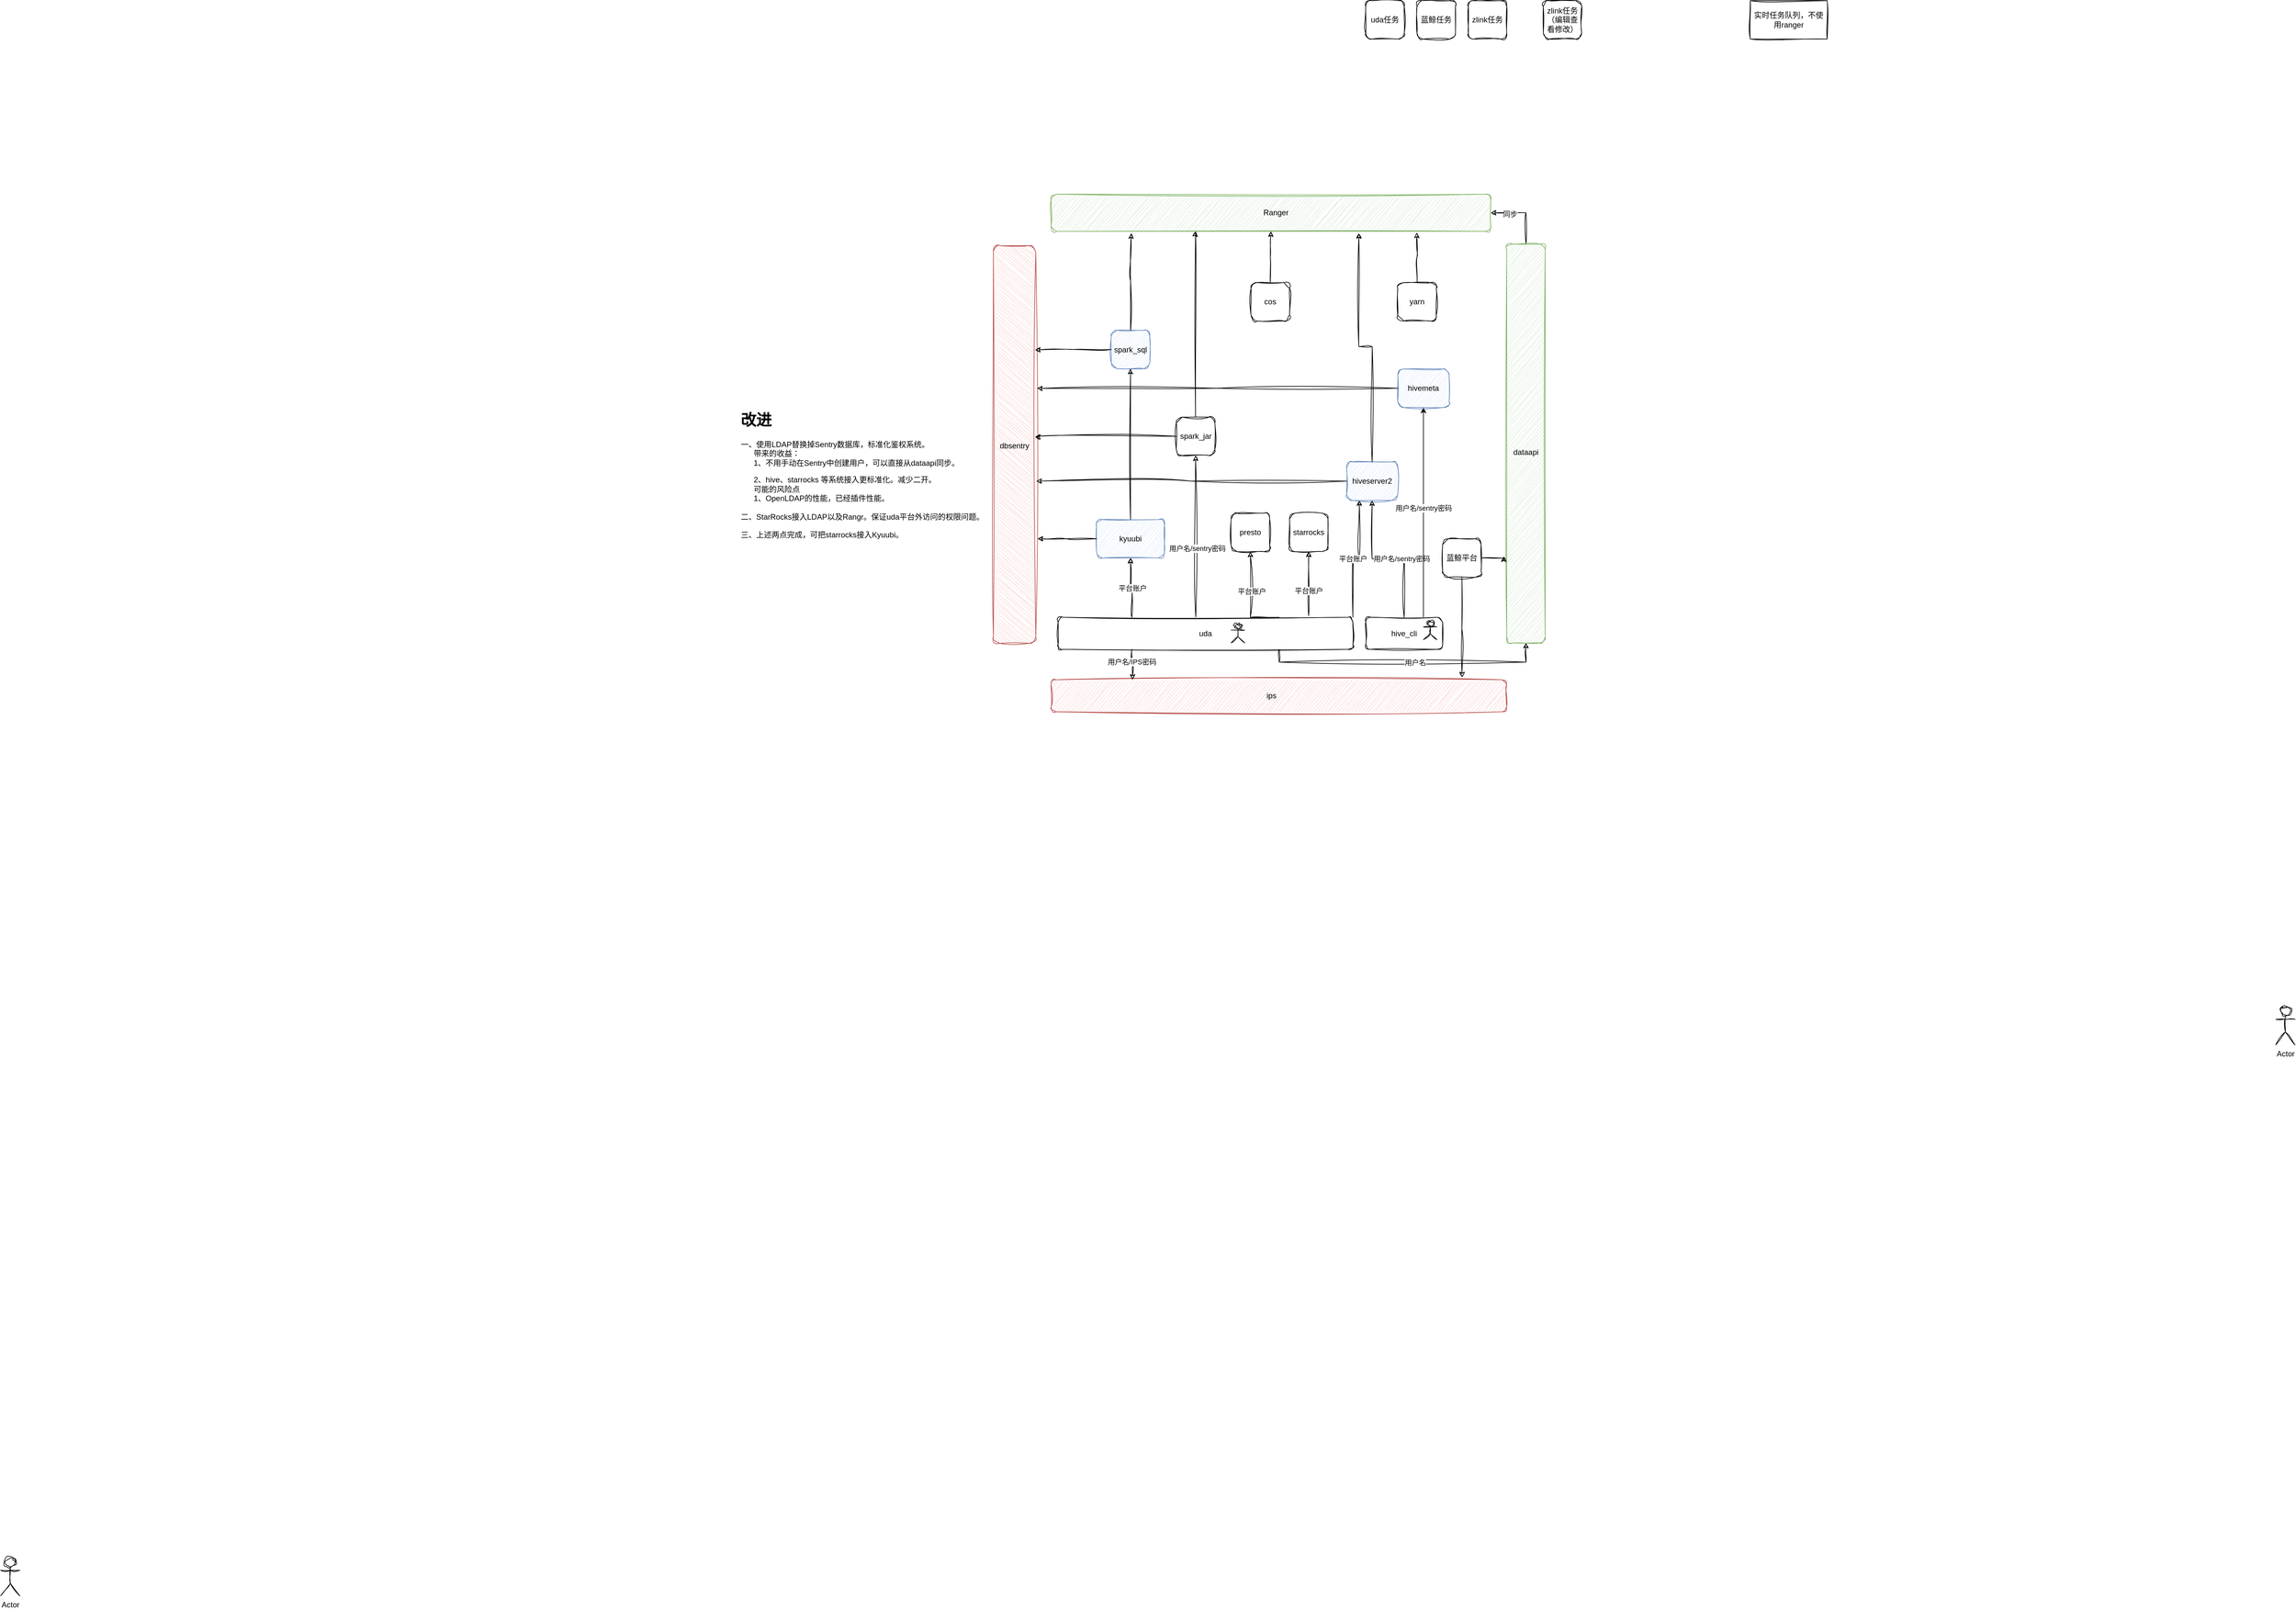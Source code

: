 <mxfile version="23.1.7" type="github">
  <diagram name="第 1 页" id="qP9gnh5afh9dPClMvoWA">
    <mxGraphModel dx="3341" dy="965" grid="1" gridSize="10" guides="1" tooltips="1" connect="1" arrows="1" fold="1" page="1" pageScale="1" pageWidth="827" pageHeight="1169" math="0" shadow="0">
      <root>
        <mxCell id="0" />
        <mxCell id="1" parent="0" />
        <mxCell id="mMMAuUwcqILH_Vkwu0sa-160" style="edgeStyle=orthogonalEdgeStyle;rounded=0;orthogonalLoop=1;jettySize=auto;html=1;exitX=0.5;exitY=0;exitDx=0;exitDy=0;entryX=1;entryY=0.5;entryDx=0;entryDy=0;sketch=1;curveFitting=1;jiggle=2;" edge="1" parent="1" source="mMMAuUwcqILH_Vkwu0sa-4" target="mMMAuUwcqILH_Vkwu0sa-9">
          <mxGeometry relative="1" as="geometry" />
        </mxCell>
        <mxCell id="mMMAuUwcqILH_Vkwu0sa-161" value="同步" style="edgeLabel;html=1;align=center;verticalAlign=middle;resizable=0;points=[];" vertex="1" connectable="0" parent="mMMAuUwcqILH_Vkwu0sa-160">
          <mxGeometry x="0.426" y="2" relative="1" as="geometry">
            <mxPoint as="offset" />
          </mxGeometry>
        </mxCell>
        <mxCell id="mMMAuUwcqILH_Vkwu0sa-4" value="" style="rounded=1;whiteSpace=wrap;html=1;sketch=1;curveFitting=1;jiggle=2;fillColor=#d5e8d4;strokeColor=#82b366;rotation=0;" vertex="1" parent="1">
          <mxGeometry x="700" y="390" width="60" height="622.5" as="geometry" />
        </mxCell>
        <mxCell id="mMMAuUwcqILH_Vkwu0sa-7" value="spark_sql" style="rounded=1;whiteSpace=wrap;html=1;sketch=1;curveFitting=1;jiggle=2;fillColor=#dae8fc;strokeColor=#6c8ebf;" vertex="1" parent="1">
          <mxGeometry x="83" y="524.5" width="60" height="60" as="geometry" />
        </mxCell>
        <mxCell id="mMMAuUwcqILH_Vkwu0sa-9" value="" style="rounded=1;whiteSpace=wrap;html=1;sketch=1;curveFitting=1;jiggle=2;fillColor=#d5e8d4;strokeColor=#82b366;rotation=90;direction=north;" vertex="1" parent="1">
          <mxGeometry x="303" y="-1.96" width="58.05" height="686.09" as="geometry" />
        </mxCell>
        <mxCell id="mMMAuUwcqILH_Vkwu0sa-198" style="edgeStyle=orthogonalEdgeStyle;rounded=0;orthogonalLoop=1;jettySize=auto;html=1;exitX=0.5;exitY=0;exitDx=0;exitDy=0;entryX=0.5;entryY=1;entryDx=0;entryDy=0;sketch=1;curveFitting=1;jiggle=2;" edge="1" parent="1" source="mMMAuUwcqILH_Vkwu0sa-10" target="mMMAuUwcqILH_Vkwu0sa-9">
          <mxGeometry relative="1" as="geometry" />
        </mxCell>
        <mxCell id="mMMAuUwcqILH_Vkwu0sa-10" value="cos" style="rounded=1;whiteSpace=wrap;html=1;sketch=1;curveFitting=1;jiggle=2;" vertex="1" parent="1">
          <mxGeometry x="301.05" y="450" width="60" height="60" as="geometry" />
        </mxCell>
        <mxCell id="mMMAuUwcqILH_Vkwu0sa-12" value="zlink任务（编辑查看修改）" style="rounded=1;whiteSpace=wrap;html=1;sketch=1;curveFitting=1;jiggle=2;" vertex="1" parent="1">
          <mxGeometry x="757" y="10" width="60" height="60" as="geometry" />
        </mxCell>
        <mxCell id="mMMAuUwcqILH_Vkwu0sa-13" value="uda任务" style="rounded=1;whiteSpace=wrap;html=1;sketch=1;curveFitting=1;jiggle=2;" vertex="1" parent="1">
          <mxGeometry x="480" y="10" width="60" height="60" as="geometry" />
        </mxCell>
        <mxCell id="mMMAuUwcqILH_Vkwu0sa-14" value="蓝鲸任务" style="rounded=1;whiteSpace=wrap;html=1;sketch=1;curveFitting=1;jiggle=2;" vertex="1" parent="1">
          <mxGeometry x="560" y="10" width="60" height="60" as="geometry" />
        </mxCell>
        <mxCell id="mMMAuUwcqILH_Vkwu0sa-15" value="zlink任务" style="rounded=1;whiteSpace=wrap;html=1;sketch=1;curveFitting=1;jiggle=2;" vertex="1" parent="1">
          <mxGeometry x="640" y="10" width="60" height="60" as="geometry" />
        </mxCell>
        <mxCell id="mMMAuUwcqILH_Vkwu0sa-16" value="实时任务队列，不使用ranger" style="whiteSpace=wrap;html=1;sketch=1;curveFitting=1;jiggle=2;" vertex="1" parent="1">
          <mxGeometry x="1080" y="10" width="120" height="60" as="geometry" />
        </mxCell>
        <mxCell id="mMMAuUwcqILH_Vkwu0sa-18" value="Actor" style="shape=umlActor;verticalLabelPosition=bottom;verticalAlign=top;html=1;outlineConnect=0;sketch=1;curveFitting=1;jiggle=2;" vertex="1" parent="1">
          <mxGeometry x="1900" y="1580" width="30" height="60" as="geometry" />
        </mxCell>
        <mxCell id="mMMAuUwcqILH_Vkwu0sa-19" value="Actor" style="shape=umlActor;verticalLabelPosition=bottom;verticalAlign=top;html=1;outlineConnect=0;sketch=1;curveFitting=1;jiggle=2;" vertex="1" parent="1">
          <mxGeometry x="-1650" y="2440" width="30" height="60" as="geometry" />
        </mxCell>
        <mxCell id="mMMAuUwcqILH_Vkwu0sa-21" value="" style="rounded=1;whiteSpace=wrap;html=1;sketch=1;curveFitting=1;jiggle=2;fillColor=#f8cecc;strokeColor=#b85450;rotation=-90;" vertex="1" parent="1">
          <mxGeometry x="-378.28" y="669.77" width="620.66" height="66.09" as="geometry" />
        </mxCell>
        <mxCell id="mMMAuUwcqILH_Vkwu0sa-23" value="" style="rounded=1;whiteSpace=wrap;html=1;sketch=1;curveFitting=1;jiggle=2;fillColor=#f8cecc;strokeColor=#b85450;rotation=0;" vertex="1" parent="1">
          <mxGeometry x="-11" y="1070" width="711" height="50" as="geometry" />
        </mxCell>
        <mxCell id="mMMAuUwcqILH_Vkwu0sa-97" style="edgeStyle=orthogonalEdgeStyle;rounded=0;orthogonalLoop=1;jettySize=auto;html=1;exitX=0.25;exitY=0;exitDx=0;exitDy=0;entryX=0.5;entryY=1;entryDx=0;entryDy=0;sketch=1;curveFitting=1;jiggle=2;" edge="1" parent="1" source="mMMAuUwcqILH_Vkwu0sa-27" target="mMMAuUwcqILH_Vkwu0sa-48">
          <mxGeometry relative="1" as="geometry" />
        </mxCell>
        <mxCell id="mMMAuUwcqILH_Vkwu0sa-136" value="平台账户" style="edgeLabel;html=1;align=center;verticalAlign=middle;resizable=0;points=[];" vertex="1" connectable="0" parent="mMMAuUwcqILH_Vkwu0sa-97">
          <mxGeometry x="-0.031" y="-1" relative="1" as="geometry">
            <mxPoint as="offset" />
          </mxGeometry>
        </mxCell>
        <mxCell id="mMMAuUwcqILH_Vkwu0sa-124" style="edgeStyle=orthogonalEdgeStyle;rounded=0;orthogonalLoop=1;jettySize=auto;html=1;exitX=0.75;exitY=1;exitDx=0;exitDy=0;entryX=0.5;entryY=1;entryDx=0;entryDy=0;sketch=1;curveFitting=1;jiggle=2;" edge="1" parent="1" source="mMMAuUwcqILH_Vkwu0sa-27" target="mMMAuUwcqILH_Vkwu0sa-4">
          <mxGeometry relative="1" as="geometry" />
        </mxCell>
        <mxCell id="mMMAuUwcqILH_Vkwu0sa-125" value="用户名" style="edgeLabel;html=1;align=center;verticalAlign=middle;resizable=0;points=[];" vertex="1" connectable="0" parent="mMMAuUwcqILH_Vkwu0sa-124">
          <mxGeometry x="0.067" relative="1" as="geometry">
            <mxPoint as="offset" />
          </mxGeometry>
        </mxCell>
        <mxCell id="mMMAuUwcqILH_Vkwu0sa-128" style="edgeStyle=orthogonalEdgeStyle;rounded=0;orthogonalLoop=1;jettySize=auto;html=1;exitX=1;exitY=0;exitDx=0;exitDy=0;entryX=0.25;entryY=1;entryDx=0;entryDy=0;sketch=1;curveFitting=1;jiggle=2;" edge="1" parent="1" source="mMMAuUwcqILH_Vkwu0sa-27" target="mMMAuUwcqILH_Vkwu0sa-30">
          <mxGeometry relative="1" as="geometry" />
        </mxCell>
        <mxCell id="mMMAuUwcqILH_Vkwu0sa-131" value="平台账户" style="edgeLabel;html=1;align=center;verticalAlign=middle;resizable=0;points=[];" vertex="1" connectable="0" parent="mMMAuUwcqILH_Vkwu0sa-128">
          <mxGeometry x="0.062" y="2" relative="1" as="geometry">
            <mxPoint x="-8" as="offset" />
          </mxGeometry>
        </mxCell>
        <mxCell id="mMMAuUwcqILH_Vkwu0sa-129" style="edgeStyle=orthogonalEdgeStyle;rounded=0;orthogonalLoop=1;jettySize=auto;html=1;exitX=0.75;exitY=0;exitDx=0;exitDy=0;entryX=0.5;entryY=1;entryDx=0;entryDy=0;sketch=1;curveFitting=1;jiggle=2;" edge="1" parent="1" source="mMMAuUwcqILH_Vkwu0sa-27" target="mMMAuUwcqILH_Vkwu0sa-89">
          <mxGeometry relative="1" as="geometry">
            <Array as="points">
              <mxPoint x="300" y="973" />
            </Array>
          </mxGeometry>
        </mxCell>
        <mxCell id="mMMAuUwcqILH_Vkwu0sa-130" value="平台账户" style="edgeLabel;html=1;align=center;verticalAlign=middle;resizable=0;points=[];" vertex="1" connectable="0" parent="mMMAuUwcqILH_Vkwu0sa-129">
          <mxGeometry x="0.157" y="-2" relative="1" as="geometry">
            <mxPoint as="offset" />
          </mxGeometry>
        </mxCell>
        <mxCell id="mMMAuUwcqILH_Vkwu0sa-27" value="uda" style="rounded=1;whiteSpace=wrap;html=1;sketch=1;curveFitting=1;jiggle=2;" vertex="1" parent="1">
          <mxGeometry y="972.5" width="460" height="50" as="geometry" />
        </mxCell>
        <mxCell id="mMMAuUwcqILH_Vkwu0sa-30" value="hiveserver2" style="rounded=1;whiteSpace=wrap;html=1;sketch=1;curveFitting=1;jiggle=2;fillColor=#dae8fc;strokeColor=#6c8ebf;" vertex="1" parent="1">
          <mxGeometry x="450" y="730" width="80" height="60" as="geometry" />
        </mxCell>
        <mxCell id="mMMAuUwcqILH_Vkwu0sa-182" style="edgeStyle=orthogonalEdgeStyle;rounded=0;orthogonalLoop=1;jettySize=auto;html=1;exitX=0.5;exitY=0;exitDx=0;exitDy=0;entryX=0.5;entryY=1;entryDx=0;entryDy=0;sketch=1;curveFitting=1;jiggle=2;" edge="1" parent="1" source="mMMAuUwcqILH_Vkwu0sa-48" target="mMMAuUwcqILH_Vkwu0sa-7">
          <mxGeometry relative="1" as="geometry" />
        </mxCell>
        <mxCell id="mMMAuUwcqILH_Vkwu0sa-48" value="kyuubi" style="rounded=1;whiteSpace=wrap;html=1;sketch=1;curveFitting=1;jiggle=2;fillColor=#dae8fc;strokeColor=#6c8ebf;" vertex="1" parent="1">
          <mxGeometry x="60" y="820" width="106" height="60" as="geometry" />
        </mxCell>
        <mxCell id="mMMAuUwcqILH_Vkwu0sa-49" value="" style="shape=umlActor;verticalLabelPosition=bottom;verticalAlign=top;html=1;outlineConnect=0;sketch=1;curveFitting=1;jiggle=2;" vertex="1" parent="1">
          <mxGeometry x="270" y="982.5" width="21" height="30" as="geometry" />
        </mxCell>
        <mxCell id="mMMAuUwcqILH_Vkwu0sa-121" style="edgeStyle=orthogonalEdgeStyle;rounded=0;orthogonalLoop=1;jettySize=auto;html=1;exitX=0.5;exitY=0;exitDx=0;exitDy=0;entryX=0.5;entryY=1;entryDx=0;entryDy=0;sketch=1;curveFitting=1;jiggle=2;" edge="1" parent="1" source="mMMAuUwcqILH_Vkwu0sa-50" target="mMMAuUwcqILH_Vkwu0sa-30">
          <mxGeometry relative="1" as="geometry" />
        </mxCell>
        <mxCell id="mMMAuUwcqILH_Vkwu0sa-122" value="用户名/sentry密码" style="edgeLabel;html=1;align=center;verticalAlign=middle;resizable=0;points=[];" vertex="1" connectable="0" parent="mMMAuUwcqILH_Vkwu0sa-121">
          <mxGeometry x="-0.173" y="-1" relative="1" as="geometry">
            <mxPoint as="offset" />
          </mxGeometry>
        </mxCell>
        <mxCell id="mMMAuUwcqILH_Vkwu0sa-145" style="edgeStyle=orthogonalEdgeStyle;rounded=0;orthogonalLoop=1;jettySize=auto;html=1;exitX=0.75;exitY=0;exitDx=0;exitDy=0;entryX=0.5;entryY=1;entryDx=0;entryDy=0;" edge="1" parent="1" source="mMMAuUwcqILH_Vkwu0sa-50" target="mMMAuUwcqILH_Vkwu0sa-141">
          <mxGeometry relative="1" as="geometry" />
        </mxCell>
        <mxCell id="mMMAuUwcqILH_Vkwu0sa-146" value="用户名/sentry密码" style="edgeLabel;html=1;align=center;verticalAlign=middle;resizable=0;points=[];" vertex="1" connectable="0" parent="mMMAuUwcqILH_Vkwu0sa-145">
          <mxGeometry x="0.043" relative="1" as="geometry">
            <mxPoint as="offset" />
          </mxGeometry>
        </mxCell>
        <mxCell id="mMMAuUwcqILH_Vkwu0sa-50" value="hive_cli" style="rounded=1;whiteSpace=wrap;html=1;sketch=1;curveFitting=1;jiggle=2;" vertex="1" parent="1">
          <mxGeometry x="480" y="972.5" width="120" height="50" as="geometry" />
        </mxCell>
        <mxCell id="mMMAuUwcqILH_Vkwu0sa-89" value="presto" style="rounded=1;whiteSpace=wrap;html=1;sketch=1;curveFitting=1;jiggle=2;" vertex="1" parent="1">
          <mxGeometry x="270" y="810" width="60" height="60" as="geometry" />
        </mxCell>
        <mxCell id="mMMAuUwcqILH_Vkwu0sa-90" value="蓝鲸平台" style="rounded=1;whiteSpace=wrap;html=1;sketch=1;curveFitting=1;jiggle=2;" vertex="1" parent="1">
          <mxGeometry x="600" y="850" width="60" height="60" as="geometry" />
        </mxCell>
        <mxCell id="mMMAuUwcqILH_Vkwu0sa-120" value="" style="shape=umlActor;verticalLabelPosition=bottom;verticalAlign=top;html=1;outlineConnect=0;sketch=1;curveFitting=1;jiggle=2;" vertex="1" parent="1">
          <mxGeometry x="570" y="977.5" width="21" height="30" as="geometry" />
        </mxCell>
        <mxCell id="mMMAuUwcqILH_Vkwu0sa-132" style="edgeStyle=orthogonalEdgeStyle;rounded=0;orthogonalLoop=1;jettySize=auto;html=1;exitX=0.5;exitY=0;exitDx=0;exitDy=0;entryX=0.7;entryY=1.05;entryDx=0;entryDy=0;entryPerimeter=0;sketch=1;curveFitting=1;jiggle=2;" edge="1" parent="1" source="mMMAuUwcqILH_Vkwu0sa-30" target="mMMAuUwcqILH_Vkwu0sa-9">
          <mxGeometry relative="1" as="geometry" />
        </mxCell>
        <mxCell id="mMMAuUwcqILH_Vkwu0sa-134" value="spark_jar" style="rounded=1;whiteSpace=wrap;html=1;sketch=1;curveFitting=1;jiggle=2;" vertex="1" parent="1">
          <mxGeometry x="184.5" y="660" width="60" height="60" as="geometry" />
        </mxCell>
        <mxCell id="mMMAuUwcqILH_Vkwu0sa-139" style="edgeStyle=orthogonalEdgeStyle;rounded=0;orthogonalLoop=1;jettySize=auto;html=1;exitX=0.5;exitY=0;exitDx=0;exitDy=0;sketch=1;curveFitting=1;jiggle=2;" edge="1" parent="1" source="mMMAuUwcqILH_Vkwu0sa-134">
          <mxGeometry relative="1" as="geometry">
            <mxPoint x="215" y="370" as="targetPoint" />
            <Array as="points">
              <mxPoint x="215" y="373" />
            </Array>
          </mxGeometry>
        </mxCell>
        <mxCell id="mMMAuUwcqILH_Vkwu0sa-141" value="hivemeta" style="rounded=1;whiteSpace=wrap;html=1;sketch=1;curveFitting=1;jiggle=2;fillColor=#dae8fc;strokeColor=#6c8ebf;" vertex="1" parent="1">
          <mxGeometry x="530" y="585" width="80" height="60" as="geometry" />
        </mxCell>
        <mxCell id="mMMAuUwcqILH_Vkwu0sa-153" style="edgeStyle=orthogonalEdgeStyle;rounded=0;orthogonalLoop=1;jettySize=auto;html=1;exitX=0.5;exitY=1;exitDx=0;exitDy=0;" edge="1" parent="1" source="mMMAuUwcqILH_Vkwu0sa-23" target="mMMAuUwcqILH_Vkwu0sa-23">
          <mxGeometry relative="1" as="geometry" />
        </mxCell>
        <mxCell id="mMMAuUwcqILH_Vkwu0sa-155" value="Ranger" style="text;html=1;align=center;verticalAlign=middle;whiteSpace=wrap;rounded=0;" vertex="1" parent="1">
          <mxGeometry x="310" y="326.09" width="60" height="30" as="geometry" />
        </mxCell>
        <mxCell id="mMMAuUwcqILH_Vkwu0sa-156" value="dbsentry" style="text;html=1;align=center;verticalAlign=middle;whiteSpace=wrap;rounded=0;" vertex="1" parent="1">
          <mxGeometry x="-97.96" y="690" width="60" height="30" as="geometry" />
        </mxCell>
        <mxCell id="mMMAuUwcqILH_Vkwu0sa-157" value="dataapi" style="text;html=1;align=center;verticalAlign=middle;whiteSpace=wrap;rounded=0;" vertex="1" parent="1">
          <mxGeometry x="700" y="700" width="60" height="30" as="geometry" />
        </mxCell>
        <mxCell id="mMMAuUwcqILH_Vkwu0sa-158" value="ips" style="text;html=1;align=center;verticalAlign=middle;whiteSpace=wrap;rounded=0;" vertex="1" parent="1">
          <mxGeometry x="303" y="1080" width="60" height="30" as="geometry" />
        </mxCell>
        <mxCell id="mMMAuUwcqILH_Vkwu0sa-164" style="edgeStyle=orthogonalEdgeStyle;rounded=0;orthogonalLoop=1;jettySize=auto;html=1;exitX=0.25;exitY=1;exitDx=0;exitDy=0;entryX=0.179;entryY=0;entryDx=0;entryDy=0;entryPerimeter=0;sketch=1;curveFitting=1;jiggle=2;" edge="1" parent="1" source="mMMAuUwcqILH_Vkwu0sa-27" target="mMMAuUwcqILH_Vkwu0sa-23">
          <mxGeometry relative="1" as="geometry" />
        </mxCell>
        <mxCell id="mMMAuUwcqILH_Vkwu0sa-165" value="用户名/IPS密码" style="edgeLabel;html=1;align=center;verticalAlign=middle;resizable=0;points=[];" vertex="1" connectable="0" parent="mMMAuUwcqILH_Vkwu0sa-164">
          <mxGeometry x="-0.234" relative="1" as="geometry">
            <mxPoint y="1" as="offset" />
          </mxGeometry>
        </mxCell>
        <mxCell id="mMMAuUwcqILH_Vkwu0sa-175" style="edgeStyle=orthogonalEdgeStyle;rounded=0;orthogonalLoop=1;jettySize=auto;html=1;exitX=0;exitY=0.5;exitDx=0;exitDy=0;entryX=0.408;entryY=1.014;entryDx=0;entryDy=0;entryPerimeter=0;sketch=1;curveFitting=1;jiggle=2;" edge="1" parent="1" source="mMMAuUwcqILH_Vkwu0sa-30" target="mMMAuUwcqILH_Vkwu0sa-21">
          <mxGeometry relative="1" as="geometry" />
        </mxCell>
        <mxCell id="mMMAuUwcqILH_Vkwu0sa-179" style="edgeStyle=orthogonalEdgeStyle;rounded=0;orthogonalLoop=1;jettySize=auto;html=1;exitX=0;exitY=0.5;exitDx=0;exitDy=0;entryX=0.263;entryY=1.044;entryDx=0;entryDy=0;entryPerimeter=0;sketch=1;curveFitting=1;jiggle=2;" edge="1" parent="1" source="mMMAuUwcqILH_Vkwu0sa-48" target="mMMAuUwcqILH_Vkwu0sa-21">
          <mxGeometry relative="1" as="geometry" />
        </mxCell>
        <mxCell id="mMMAuUwcqILH_Vkwu0sa-181" style="edgeStyle=orthogonalEdgeStyle;rounded=0;orthogonalLoop=1;jettySize=auto;html=1;exitX=0;exitY=0.5;exitDx=0;exitDy=0;entryX=0.519;entryY=0.983;entryDx=0;entryDy=0;entryPerimeter=0;sketch=1;curveFitting=1;jiggle=2;" edge="1" parent="1" source="mMMAuUwcqILH_Vkwu0sa-134" target="mMMAuUwcqILH_Vkwu0sa-21">
          <mxGeometry relative="1" as="geometry">
            <Array as="points">
              <mxPoint x="-33" y="690" />
              <mxPoint x="-33" y="691" />
            </Array>
          </mxGeometry>
        </mxCell>
        <mxCell id="mMMAuUwcqILH_Vkwu0sa-183" style="edgeStyle=orthogonalEdgeStyle;rounded=0;orthogonalLoop=1;jettySize=auto;html=1;exitX=0.5;exitY=0;exitDx=0;exitDy=0;entryX=0.182;entryY=1.05;entryDx=0;entryDy=0;entryPerimeter=0;sketch=1;curveFitting=1;jiggle=2;" edge="1" parent="1" source="mMMAuUwcqILH_Vkwu0sa-7" target="mMMAuUwcqILH_Vkwu0sa-9">
          <mxGeometry relative="1" as="geometry" />
        </mxCell>
        <mxCell id="mMMAuUwcqILH_Vkwu0sa-184" style="edgeStyle=orthogonalEdgeStyle;rounded=0;orthogonalLoop=1;jettySize=auto;html=1;exitX=0;exitY=0.5;exitDx=0;exitDy=0;entryX=0.738;entryY=0.983;entryDx=0;entryDy=0;entryPerimeter=0;sketch=1;curveFitting=1;jiggle=2;" edge="1" parent="1" source="mMMAuUwcqILH_Vkwu0sa-7" target="mMMAuUwcqILH_Vkwu0sa-21">
          <mxGeometry relative="1" as="geometry" />
        </mxCell>
        <mxCell id="mMMAuUwcqILH_Vkwu0sa-186" value="" style="endArrow=classic;html=1;rounded=0;entryX=0.5;entryY=1;entryDx=0;entryDy=0;exitX=0.467;exitY=-0.01;exitDx=0;exitDy=0;exitPerimeter=0;sketch=1;curveFitting=1;jiggle=2;" edge="1" parent="1" source="mMMAuUwcqILH_Vkwu0sa-27" target="mMMAuUwcqILH_Vkwu0sa-134">
          <mxGeometry width="50" height="50" relative="1" as="geometry">
            <mxPoint x="220" y="970" as="sourcePoint" />
            <mxPoint x="260" y="920" as="targetPoint" />
          </mxGeometry>
        </mxCell>
        <mxCell id="mMMAuUwcqILH_Vkwu0sa-187" value="用户名/sentry密码" style="edgeLabel;html=1;align=center;verticalAlign=middle;resizable=0;points=[];" vertex="1" connectable="0" parent="mMMAuUwcqILH_Vkwu0sa-186">
          <mxGeometry x="-0.147" y="-2" relative="1" as="geometry">
            <mxPoint as="offset" />
          </mxGeometry>
        </mxCell>
        <mxCell id="mMMAuUwcqILH_Vkwu0sa-188" style="edgeStyle=orthogonalEdgeStyle;rounded=0;orthogonalLoop=1;jettySize=auto;html=1;exitX=0;exitY=0.5;exitDx=0;exitDy=0;entryX=0.641;entryY=1.029;entryDx=0;entryDy=0;entryPerimeter=0;sketch=1;curveFitting=1;jiggle=2;" edge="1" parent="1" source="mMMAuUwcqILH_Vkwu0sa-141" target="mMMAuUwcqILH_Vkwu0sa-21">
          <mxGeometry relative="1" as="geometry" />
        </mxCell>
        <mxCell id="mMMAuUwcqILH_Vkwu0sa-192" value="starrocks" style="rounded=1;whiteSpace=wrap;html=1;sketch=1;curveFitting=1;jiggle=2;" vertex="1" parent="1">
          <mxGeometry x="361.05" y="810" width="60" height="60" as="geometry" />
        </mxCell>
        <mxCell id="mMMAuUwcqILH_Vkwu0sa-193" value="" style="endArrow=classic;html=1;rounded=0;entryX=0.5;entryY=1;entryDx=0;entryDy=0;sketch=1;curveFitting=1;jiggle=2;" edge="1" parent="1" target="mMMAuUwcqILH_Vkwu0sa-192">
          <mxGeometry width="50" height="50" relative="1" as="geometry">
            <mxPoint x="391" y="970" as="sourcePoint" />
            <mxPoint x="430" y="920" as="targetPoint" />
          </mxGeometry>
        </mxCell>
        <mxCell id="mMMAuUwcqILH_Vkwu0sa-194" value="平台账户" style="edgeLabel;html=1;align=center;verticalAlign=middle;resizable=0;points=[];" vertex="1" connectable="0" parent="mMMAuUwcqILH_Vkwu0sa-193">
          <mxGeometry x="-0.22" relative="1" as="geometry">
            <mxPoint as="offset" />
          </mxGeometry>
        </mxCell>
        <mxCell id="mMMAuUwcqILH_Vkwu0sa-195" style="edgeStyle=orthogonalEdgeStyle;rounded=0;orthogonalLoop=1;jettySize=auto;html=1;exitX=0.5;exitY=1;exitDx=0;exitDy=0;entryX=0.902;entryY=-0.075;entryDx=0;entryDy=0;entryPerimeter=0;sketch=1;curveFitting=1;jiggle=2;" edge="1" parent="1" source="mMMAuUwcqILH_Vkwu0sa-90" target="mMMAuUwcqILH_Vkwu0sa-23">
          <mxGeometry relative="1" as="geometry" />
        </mxCell>
        <mxCell id="mMMAuUwcqILH_Vkwu0sa-196" style="edgeStyle=orthogonalEdgeStyle;rounded=0;orthogonalLoop=1;jettySize=auto;html=1;exitX=1;exitY=0.5;exitDx=0;exitDy=0;entryX=-0.075;entryY=0.783;entryDx=0;entryDy=0;entryPerimeter=0;sketch=1;curveFitting=1;jiggle=2;" edge="1" parent="1" source="mMMAuUwcqILH_Vkwu0sa-90" target="mMMAuUwcqILH_Vkwu0sa-4">
          <mxGeometry relative="1" as="geometry" />
        </mxCell>
        <mxCell id="mMMAuUwcqILH_Vkwu0sa-199" value="yarn" style="rounded=1;whiteSpace=wrap;html=1;sketch=1;curveFitting=1;jiggle=2;" vertex="1" parent="1">
          <mxGeometry x="530" y="450" width="60" height="60" as="geometry" />
        </mxCell>
        <mxCell id="mMMAuUwcqILH_Vkwu0sa-201" style="edgeStyle=orthogonalEdgeStyle;rounded=0;orthogonalLoop=1;jettySize=auto;html=1;exitX=0.5;exitY=0;exitDx=0;exitDy=0;entryX=0.832;entryY=1.033;entryDx=0;entryDy=0;entryPerimeter=0;sketch=1;curveFitting=1;jiggle=2;" edge="1" parent="1" source="mMMAuUwcqILH_Vkwu0sa-199" target="mMMAuUwcqILH_Vkwu0sa-9">
          <mxGeometry relative="1" as="geometry" />
        </mxCell>
        <mxCell id="mMMAuUwcqILH_Vkwu0sa-204" value="&lt;h1&gt;改进&lt;/h1&gt;&lt;p&gt;一、使用LDAP替换掉Sentry数据库，标准化鉴权系统。&lt;br&gt;&amp;nbsp; &amp;nbsp; &amp;nbsp; 带来的收益：&lt;br&gt;&amp;nbsp; &amp;nbsp; &amp;nbsp; 1、不用手动在Sentry中创建用户，可以直接从dataapi同步。&lt;/p&gt;&lt;p&gt;&amp;nbsp; &amp;nbsp; &amp;nbsp; 2、hive、starrocks 等系统接入更标准化。减少二开。&lt;br&gt;&amp;nbsp; &amp;nbsp; &amp;nbsp; 可能的风险点&lt;br&gt;&amp;nbsp; &amp;nbsp; &amp;nbsp; 1、OpenLDAP的性能，已经插件性能。&lt;br&gt;&lt;br&gt;二、StarRocks接入LDAP以及Rangr。保证uda平台外访问的权限问题。&lt;br&gt;&lt;br&gt;三、上述两点完成，可把starrocks接入Kyuubi。&lt;/p&gt;" style="text;html=1;spacing=5;spacingTop=-20;whiteSpace=wrap;overflow=hidden;rounded=0;" vertex="1" parent="1">
          <mxGeometry x="-500" y="645" width="440" height="220" as="geometry" />
        </mxCell>
      </root>
    </mxGraphModel>
  </diagram>
</mxfile>
